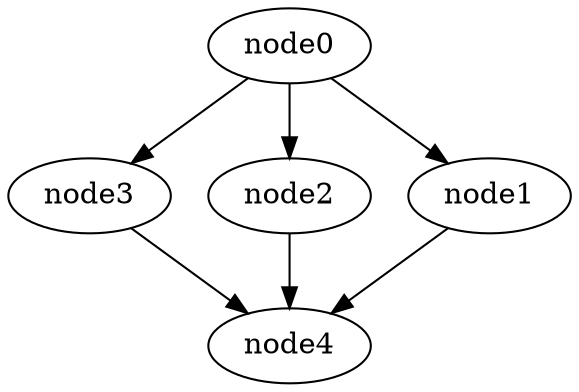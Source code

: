 digraph g{
	node4
	node3 -> node4
	node2 -> node4
	node1 -> node4
	node0 -> node3
	node0 -> node2
	node0 -> node1
}
